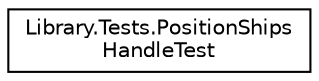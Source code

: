 digraph "Graphical Class Hierarchy"
{
 // INTERACTIVE_SVG=YES
 // LATEX_PDF_SIZE
  edge [fontname="Helvetica",fontsize="10",labelfontname="Helvetica",labelfontsize="10"];
  node [fontname="Helvetica",fontsize="10",shape=record];
  rankdir="LR";
  Node0 [label="Library.Tests.PositionShips\lHandleTest",height=0.2,width=0.4,color="black", fillcolor="white", style="filled",URL="$classLibrary_1_1Tests_1_1PositionShipsHandleTest.html",tooltip=" "];
}
